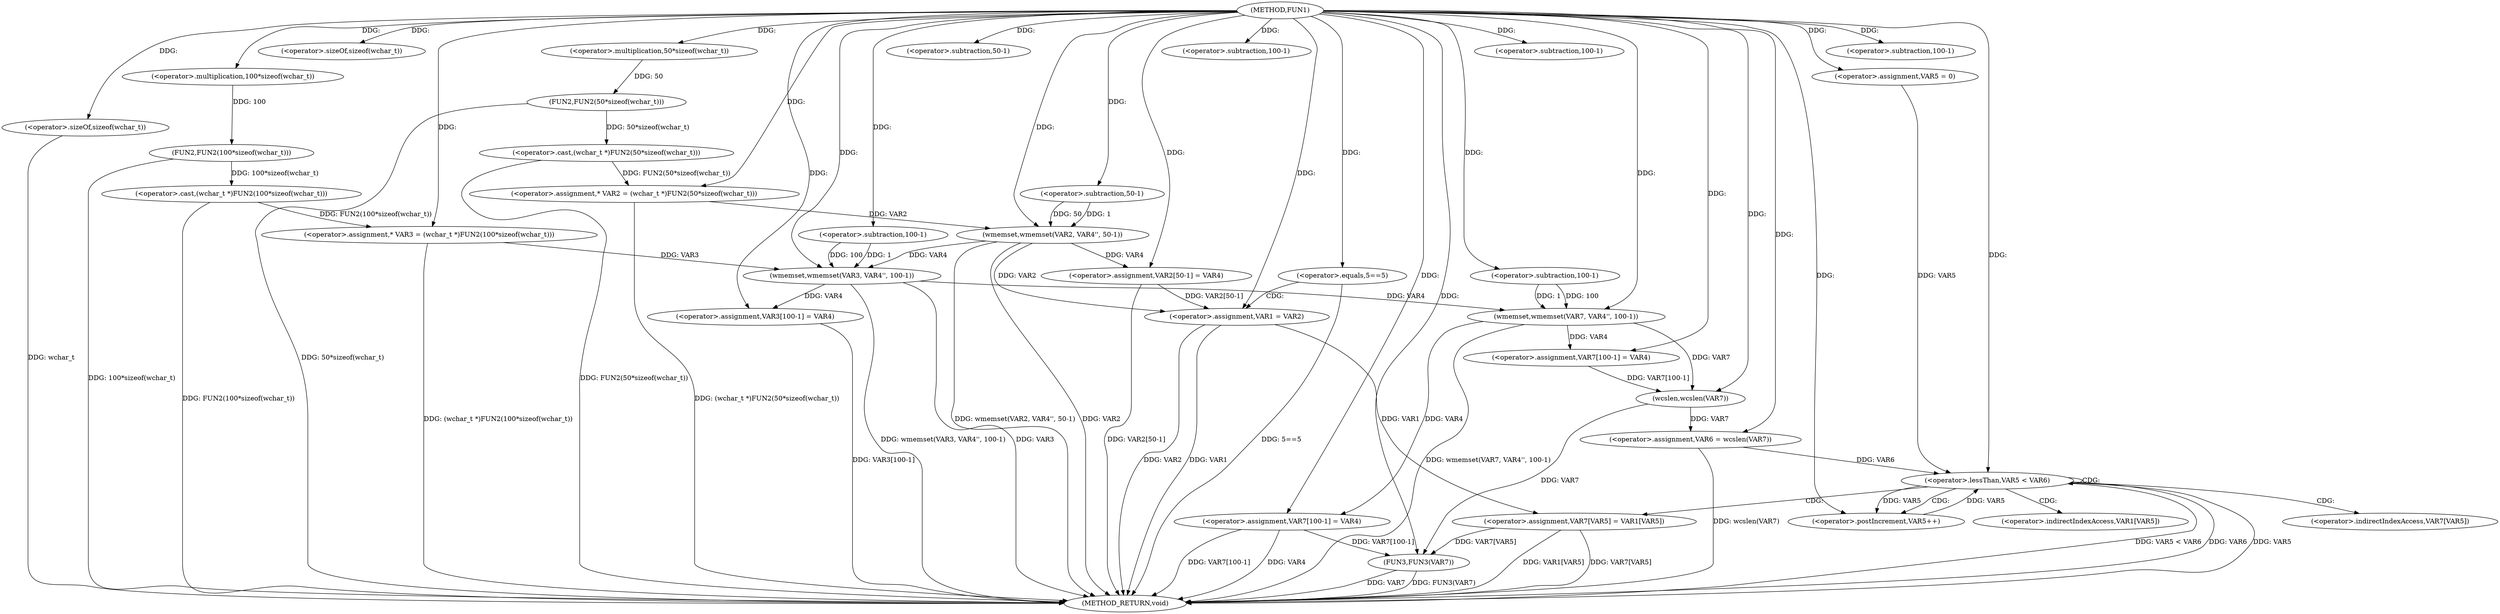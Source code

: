 digraph FUN1 {  
"1000100" [label = "(METHOD,FUN1)" ]
"1000204" [label = "(METHOD_RETURN,void)" ]
"1000104" [label = "(<operator>.assignment,* VAR2 = (wchar_t *)FUN2(50*sizeof(wchar_t)))" ]
"1000106" [label = "(<operator>.cast,(wchar_t *)FUN2(50*sizeof(wchar_t)))" ]
"1000108" [label = "(FUN2,FUN2(50*sizeof(wchar_t)))" ]
"1000109" [label = "(<operator>.multiplication,50*sizeof(wchar_t))" ]
"1000111" [label = "(<operator>.sizeOf,sizeof(wchar_t))" ]
"1000114" [label = "(<operator>.assignment,* VAR3 = (wchar_t *)FUN2(100*sizeof(wchar_t)))" ]
"1000116" [label = "(<operator>.cast,(wchar_t *)FUN2(100*sizeof(wchar_t)))" ]
"1000118" [label = "(FUN2,FUN2(100*sizeof(wchar_t)))" ]
"1000119" [label = "(<operator>.multiplication,100*sizeof(wchar_t))" ]
"1000121" [label = "(<operator>.sizeOf,sizeof(wchar_t))" ]
"1000123" [label = "(wmemset,wmemset(VAR2, VAR4'', 50-1))" ]
"1000126" [label = "(<operator>.subtraction,50-1)" ]
"1000129" [label = "(<operator>.assignment,VAR2[50-1] = VAR4)" ]
"1000132" [label = "(<operator>.subtraction,50-1)" ]
"1000136" [label = "(wmemset,wmemset(VAR3, VAR4'', 100-1))" ]
"1000139" [label = "(<operator>.subtraction,100-1)" ]
"1000142" [label = "(<operator>.assignment,VAR3[100-1] = VAR4)" ]
"1000145" [label = "(<operator>.subtraction,100-1)" ]
"1000150" [label = "(<operator>.equals,5==5)" ]
"1000154" [label = "(<operator>.assignment,VAR1 = VAR2)" ]
"1000161" [label = "(wmemset,wmemset(VAR7, VAR4'', 100-1))" ]
"1000164" [label = "(<operator>.subtraction,100-1)" ]
"1000167" [label = "(<operator>.assignment,VAR7[100-1] = VAR4)" ]
"1000170" [label = "(<operator>.subtraction,100-1)" ]
"1000174" [label = "(<operator>.assignment,VAR6 = wcslen(VAR7))" ]
"1000176" [label = "(wcslen,wcslen(VAR7))" ]
"1000179" [label = "(<operator>.assignment,VAR5 = 0)" ]
"1000182" [label = "(<operator>.lessThan,VAR5 < VAR6)" ]
"1000185" [label = "(<operator>.postIncrement,VAR5++)" ]
"1000188" [label = "(<operator>.assignment,VAR7[VAR5] = VAR1[VAR5])" ]
"1000195" [label = "(<operator>.assignment,VAR7[100-1] = VAR4)" ]
"1000198" [label = "(<operator>.subtraction,100-1)" ]
"1000202" [label = "(FUN3,FUN3(VAR7))" ]
"1000189" [label = "(<operator>.indirectIndexAccess,VAR7[VAR5])" ]
"1000192" [label = "(<operator>.indirectIndexAccess,VAR1[VAR5])" ]
  "1000129" -> "1000204"  [ label = "DDG: VAR2[50-1]"] 
  "1000195" -> "1000204"  [ label = "DDG: VAR4"] 
  "1000106" -> "1000204"  [ label = "DDG: FUN2(50*sizeof(wchar_t))"] 
  "1000174" -> "1000204"  [ label = "DDG: wcslen(VAR7)"] 
  "1000116" -> "1000204"  [ label = "DDG: FUN2(100*sizeof(wchar_t))"] 
  "1000150" -> "1000204"  [ label = "DDG: 5==5"] 
  "1000154" -> "1000204"  [ label = "DDG: VAR2"] 
  "1000118" -> "1000204"  [ label = "DDG: 100*sizeof(wchar_t)"] 
  "1000195" -> "1000204"  [ label = "DDG: VAR7[100-1]"] 
  "1000182" -> "1000204"  [ label = "DDG: VAR5 < VAR6"] 
  "1000188" -> "1000204"  [ label = "DDG: VAR7[VAR5]"] 
  "1000123" -> "1000204"  [ label = "DDG: wmemset(VAR2, VAR4'', 50-1)"] 
  "1000182" -> "1000204"  [ label = "DDG: VAR6"] 
  "1000154" -> "1000204"  [ label = "DDG: VAR1"] 
  "1000202" -> "1000204"  [ label = "DDG: VAR7"] 
  "1000142" -> "1000204"  [ label = "DDG: VAR3[100-1]"] 
  "1000136" -> "1000204"  [ label = "DDG: wmemset(VAR3, VAR4'', 100-1)"] 
  "1000121" -> "1000204"  [ label = "DDG: wchar_t"] 
  "1000161" -> "1000204"  [ label = "DDG: wmemset(VAR7, VAR4'', 100-1)"] 
  "1000114" -> "1000204"  [ label = "DDG: (wchar_t *)FUN2(100*sizeof(wchar_t))"] 
  "1000182" -> "1000204"  [ label = "DDG: VAR5"] 
  "1000188" -> "1000204"  [ label = "DDG: VAR1[VAR5]"] 
  "1000136" -> "1000204"  [ label = "DDG: VAR3"] 
  "1000104" -> "1000204"  [ label = "DDG: (wchar_t *)FUN2(50*sizeof(wchar_t))"] 
  "1000108" -> "1000204"  [ label = "DDG: 50*sizeof(wchar_t)"] 
  "1000202" -> "1000204"  [ label = "DDG: FUN3(VAR7)"] 
  "1000123" -> "1000204"  [ label = "DDG: VAR2"] 
  "1000106" -> "1000104"  [ label = "DDG: FUN2(50*sizeof(wchar_t))"] 
  "1000100" -> "1000104"  [ label = "DDG: "] 
  "1000108" -> "1000106"  [ label = "DDG: 50*sizeof(wchar_t)"] 
  "1000109" -> "1000108"  [ label = "DDG: 50"] 
  "1000100" -> "1000109"  [ label = "DDG: "] 
  "1000100" -> "1000111"  [ label = "DDG: "] 
  "1000116" -> "1000114"  [ label = "DDG: FUN2(100*sizeof(wchar_t))"] 
  "1000100" -> "1000114"  [ label = "DDG: "] 
  "1000118" -> "1000116"  [ label = "DDG: 100*sizeof(wchar_t)"] 
  "1000119" -> "1000118"  [ label = "DDG: 100"] 
  "1000100" -> "1000119"  [ label = "DDG: "] 
  "1000100" -> "1000121"  [ label = "DDG: "] 
  "1000104" -> "1000123"  [ label = "DDG: VAR2"] 
  "1000100" -> "1000123"  [ label = "DDG: "] 
  "1000126" -> "1000123"  [ label = "DDG: 50"] 
  "1000126" -> "1000123"  [ label = "DDG: 1"] 
  "1000100" -> "1000126"  [ label = "DDG: "] 
  "1000123" -> "1000129"  [ label = "DDG: VAR4"] 
  "1000100" -> "1000129"  [ label = "DDG: "] 
  "1000100" -> "1000132"  [ label = "DDG: "] 
  "1000114" -> "1000136"  [ label = "DDG: VAR3"] 
  "1000100" -> "1000136"  [ label = "DDG: "] 
  "1000123" -> "1000136"  [ label = "DDG: VAR4"] 
  "1000139" -> "1000136"  [ label = "DDG: 100"] 
  "1000139" -> "1000136"  [ label = "DDG: 1"] 
  "1000100" -> "1000139"  [ label = "DDG: "] 
  "1000136" -> "1000142"  [ label = "DDG: VAR4"] 
  "1000100" -> "1000142"  [ label = "DDG: "] 
  "1000100" -> "1000145"  [ label = "DDG: "] 
  "1000100" -> "1000150"  [ label = "DDG: "] 
  "1000129" -> "1000154"  [ label = "DDG: VAR2[50-1]"] 
  "1000123" -> "1000154"  [ label = "DDG: VAR2"] 
  "1000100" -> "1000154"  [ label = "DDG: "] 
  "1000100" -> "1000161"  [ label = "DDG: "] 
  "1000136" -> "1000161"  [ label = "DDG: VAR4"] 
  "1000164" -> "1000161"  [ label = "DDG: 100"] 
  "1000164" -> "1000161"  [ label = "DDG: 1"] 
  "1000100" -> "1000164"  [ label = "DDG: "] 
  "1000161" -> "1000167"  [ label = "DDG: VAR4"] 
  "1000100" -> "1000167"  [ label = "DDG: "] 
  "1000100" -> "1000170"  [ label = "DDG: "] 
  "1000176" -> "1000174"  [ label = "DDG: VAR7"] 
  "1000100" -> "1000174"  [ label = "DDG: "] 
  "1000167" -> "1000176"  [ label = "DDG: VAR7[100-1]"] 
  "1000161" -> "1000176"  [ label = "DDG: VAR7"] 
  "1000100" -> "1000176"  [ label = "DDG: "] 
  "1000100" -> "1000179"  [ label = "DDG: "] 
  "1000185" -> "1000182"  [ label = "DDG: VAR5"] 
  "1000179" -> "1000182"  [ label = "DDG: VAR5"] 
  "1000100" -> "1000182"  [ label = "DDG: "] 
  "1000174" -> "1000182"  [ label = "DDG: VAR6"] 
  "1000182" -> "1000185"  [ label = "DDG: VAR5"] 
  "1000100" -> "1000185"  [ label = "DDG: "] 
  "1000154" -> "1000188"  [ label = "DDG: VAR1"] 
  "1000100" -> "1000195"  [ label = "DDG: "] 
  "1000161" -> "1000195"  [ label = "DDG: VAR4"] 
  "1000100" -> "1000198"  [ label = "DDG: "] 
  "1000188" -> "1000202"  [ label = "DDG: VAR7[VAR5]"] 
  "1000176" -> "1000202"  [ label = "DDG: VAR7"] 
  "1000195" -> "1000202"  [ label = "DDG: VAR7[100-1]"] 
  "1000100" -> "1000202"  [ label = "DDG: "] 
  "1000150" -> "1000154"  [ label = "CDG: "] 
  "1000182" -> "1000182"  [ label = "CDG: "] 
  "1000182" -> "1000192"  [ label = "CDG: "] 
  "1000182" -> "1000188"  [ label = "CDG: "] 
  "1000182" -> "1000189"  [ label = "CDG: "] 
  "1000182" -> "1000185"  [ label = "CDG: "] 
}
